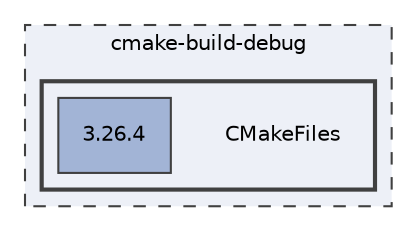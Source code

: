 digraph "/home/jose-costa/Documents/Uni/AED/Projeto/cmake-build-debug/CMakeFiles"
{
 // LATEX_PDF_SIZE
  edge [fontname="Helvetica",fontsize="10",labelfontname="Helvetica",labelfontsize="10"];
  node [fontname="Helvetica",fontsize="10",shape=record];
  compound=true
  subgraph clusterdir_95e29a8b8ee7c54052c171a88bb95675 {
    graph [ bgcolor="#edf0f7", pencolor="grey25", style="filled,dashed,", label="cmake-build-debug", fontname="Helvetica", fontsize="10", URL="dir_95e29a8b8ee7c54052c171a88bb95675.html"]
  subgraph clusterdir_f89abcb304c928c7d889aa5625570de5 {
    graph [ bgcolor="#edf0f7", pencolor="grey25", style="filled,bold,", label="", fontname="Helvetica", fontsize="10", URL="dir_f89abcb304c928c7d889aa5625570de5.html"]
    dir_f89abcb304c928c7d889aa5625570de5 [shape=plaintext, label="CMakeFiles"];
  dir_c8284c1556687c316ef5a29057b070f8 [shape=box, label="3.26.4", style="filled,", fillcolor="#a2b4d6", color="grey25", URL="dir_c8284c1556687c316ef5a29057b070f8.html"];
  }
  }
}
